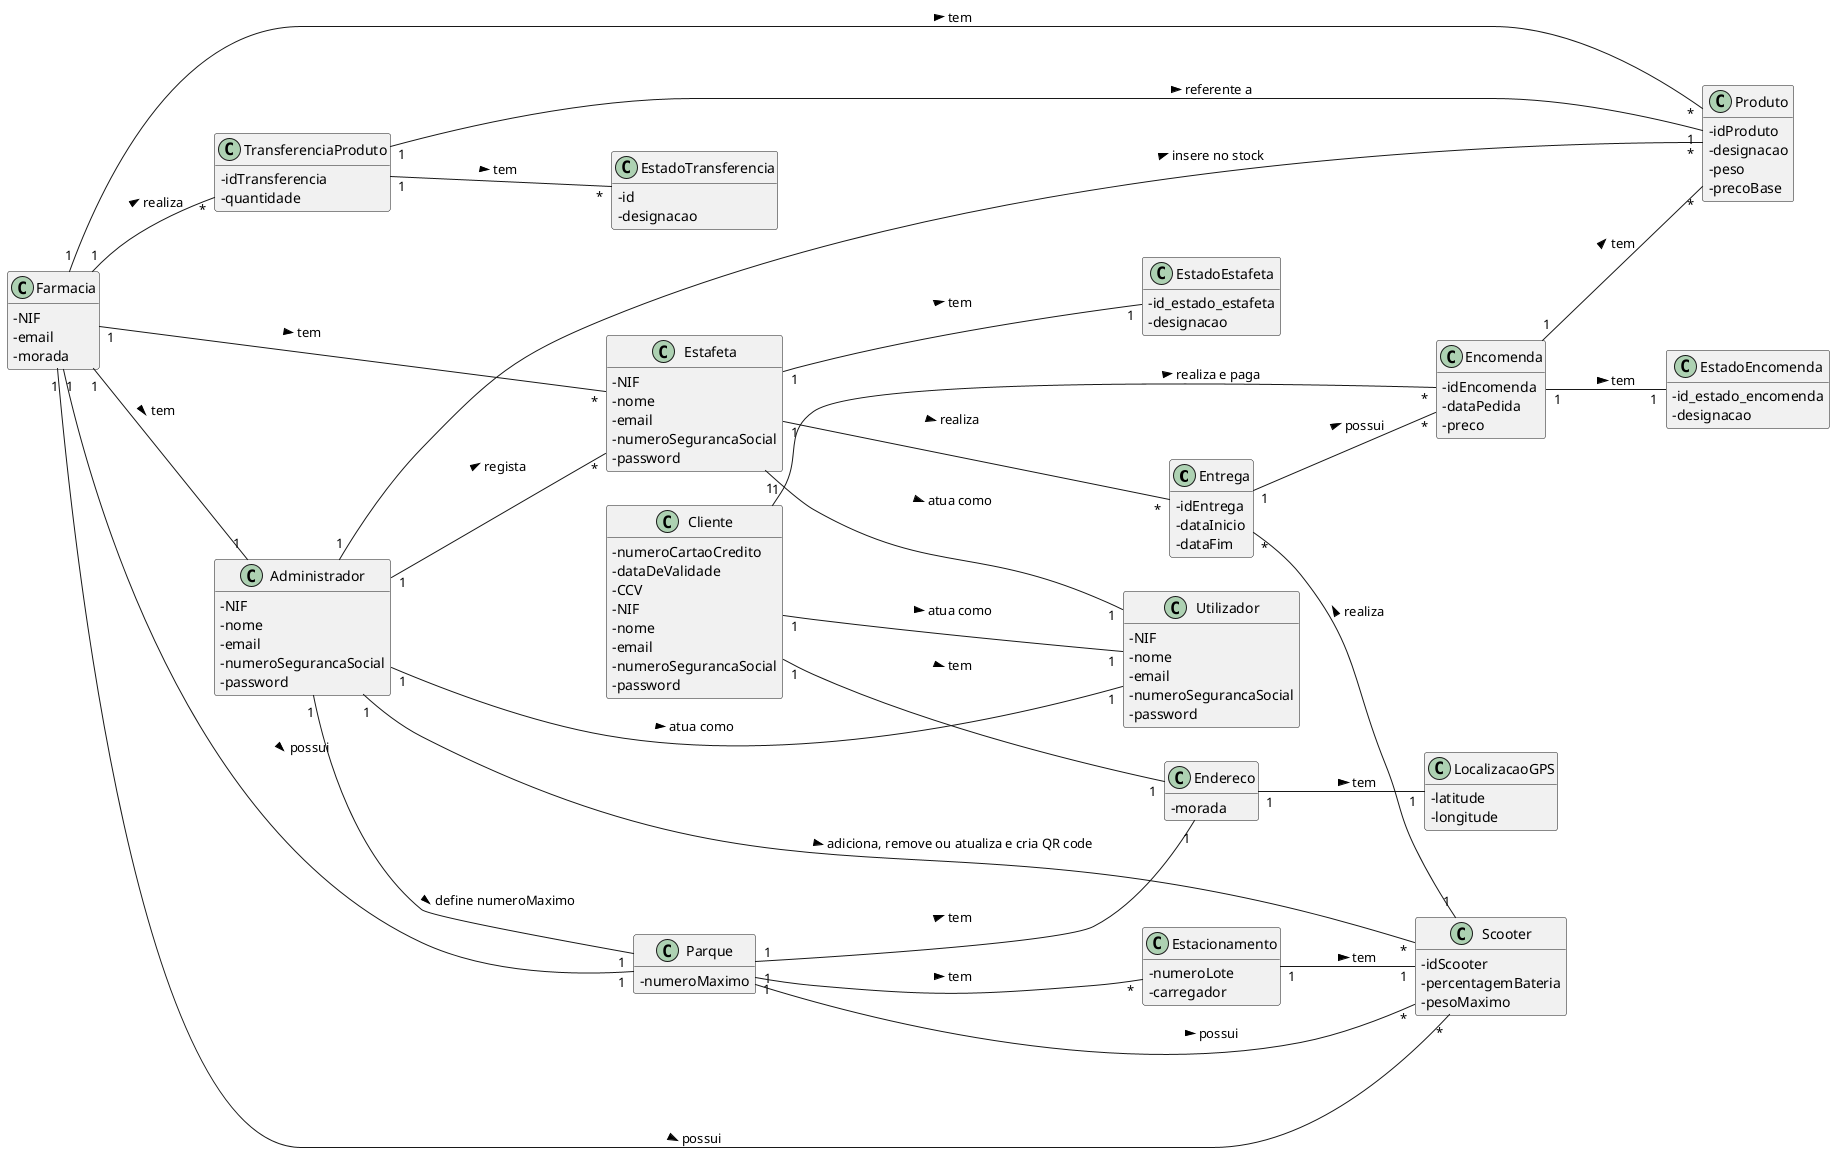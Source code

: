 @startuml
skinparam classAttributeIconSize 0
hide methods
left to right direction

class Entrega {
  -idEntrega
  -dataInicio
  -dataFim
}

class Encomenda {
  -idEncomenda
  -dataPedida
  -preco
}

class EstadoEncomenda {
  -id_estado_encomenda
  -designacao
}

class Produto {
  -idProduto
  -designacao
  -peso
  -precoBase
}

class Farmacia {
  -NIF
  -email
  -morada
}

class Estacionamento {
  -numeroLote
  -carregador
}

class Estafeta {
  -NIF
  -nome
  -email
  -numeroSegurancaSocial
  -password
}

class EstadoEstafeta {
  -id_estado_estafeta
  -designacao
}

class Utilizador {
  -NIF
  -nome
  -email
  -numeroSegurancaSocial
  -password
}

class Administrador {
  -NIF
  -nome
  -email
  -numeroSegurancaSocial
  -password
}

class Endereco {
  -morada
}

class LocalizacaoGPS {
  -latitude
  -longitude
}


class Scooter {
  -idScooter
  -percentagemBateria
  -pesoMaximo
}

class Parque {
  -numeroMaximo
}

class Cliente {
  -numeroCartaoCredito
  -dataDeValidade
  -CCV
  -NIF
  -nome
  -email
  -numeroSegurancaSocial
  -password
}

class TransferenciaProduto {
  -idTransferencia
  -quantidade
}

class EstadoTransferencia {
  -id
  -designacao
}

Encomenda "1" -- "1" EstadoEncomenda : tem >
Entrega "1" -- "*" Encomenda : possui >
Estafeta "1" -- "*" Entrega: realiza >
Estafeta "1" -- "1" EstadoEstafeta: tem >
Estafeta "1" -- "1" Utilizador: atua como >
Administrador "1" -- "1" Utilizador: atua como >
Administrador "1" -- "*" Estafeta: regista >
Administrador "1" -- "*" Produto: insere no stock >
Administrador "1" -- "*" Scooter: adiciona, remove ou atualiza e cria QR code >
Administrador "1" -- "1" Parque: define numeroMaximo >
Endereco "1" -- "1" LocalizacaoGPS: tem >
Cliente "1" -- "1" Endereco: tem >
Cliente "1" -- "1" Utilizador: atua como >
Cliente "1" -- "*" Encomenda: realiza e paga >
Entrega "*" -- "1" Scooter: realiza <
Farmacia "1" -- "*" Produto: tem >
Encomenda "1" -- "*" Produto: tem >
Farmacia "1" -- "1" Parque: possui >
Parque "1" -- "*" Scooter: possui >
Farmacia "1" -- "*" Scooter: possui >
Parque "1" -- "1" Endereco: tem >
Parque "1" -- "*" Estacionamento: tem >
Estacionamento "1" -- "1" Scooter: tem >
Farmacia "1" -- "*" Estafeta: tem >
Farmacia "1" -- "1" Administrador: tem >
Farmacia "1" -- "*" TransferenciaProduto: realiza >
TransferenciaProduto "1" -- "*" EstadoTransferencia: tem >
TransferenciaProduto "1" -- "1" Produto: referente a >

@enduml